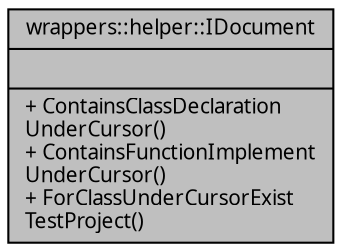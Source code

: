 digraph "wrappers::helper::IDocument"
{
 // INTERACTIVE_SVG=YES
  edge [fontname="Verdana",fontsize="10",labelfontname="Verdana",labelfontsize="10"];
  node [fontname="Verdana",fontsize="10",shape=record];
  Node1 [label="{wrappers::helper::IDocument\n||+ ContainsClassDeclaration\lUnderCursor()\l+ ContainsFunctionImplement\lUnderCursor()\l+ ForClassUnderCursorExist\lTestProject()\l}",height=0.2,width=0.4,color="black", fillcolor="grey75", style="filled", fontcolor="black"];
}
